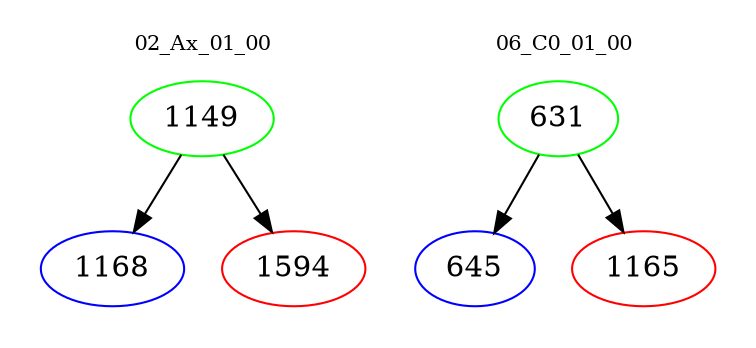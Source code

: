 digraph{
subgraph cluster_0 {
color = white
label = "02_Ax_01_00";
fontsize=10;
T0_1149 [label="1149", color="green"]
T0_1149 -> T0_1168 [color="black"]
T0_1168 [label="1168", color="blue"]
T0_1149 -> T0_1594 [color="black"]
T0_1594 [label="1594", color="red"]
}
subgraph cluster_1 {
color = white
label = "06_C0_01_00";
fontsize=10;
T1_631 [label="631", color="green"]
T1_631 -> T1_645 [color="black"]
T1_645 [label="645", color="blue"]
T1_631 -> T1_1165 [color="black"]
T1_1165 [label="1165", color="red"]
}
}
